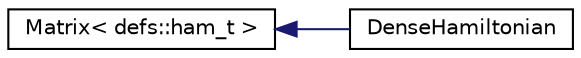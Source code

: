digraph "Graphical Class Hierarchy"
{
  edge [fontname="Helvetica",fontsize="10",labelfontname="Helvetica",labelfontsize="10"];
  node [fontname="Helvetica",fontsize="10",shape=record];
  rankdir="LR";
  Node1 [label="Matrix\< defs::ham_t \>",height=0.2,width=0.4,color="black", fillcolor="white", style="filled",URL="$classMatrix.html"];
  Node1 -> Node2 [dir="back",color="midnightblue",fontsize="10",style="solid",fontname="Helvetica"];
  Node2 [label="DenseHamiltonian",height=0.2,width=0.4,color="black", fillcolor="white", style="filled",URL="$classDenseHamiltonian.html"];
}
